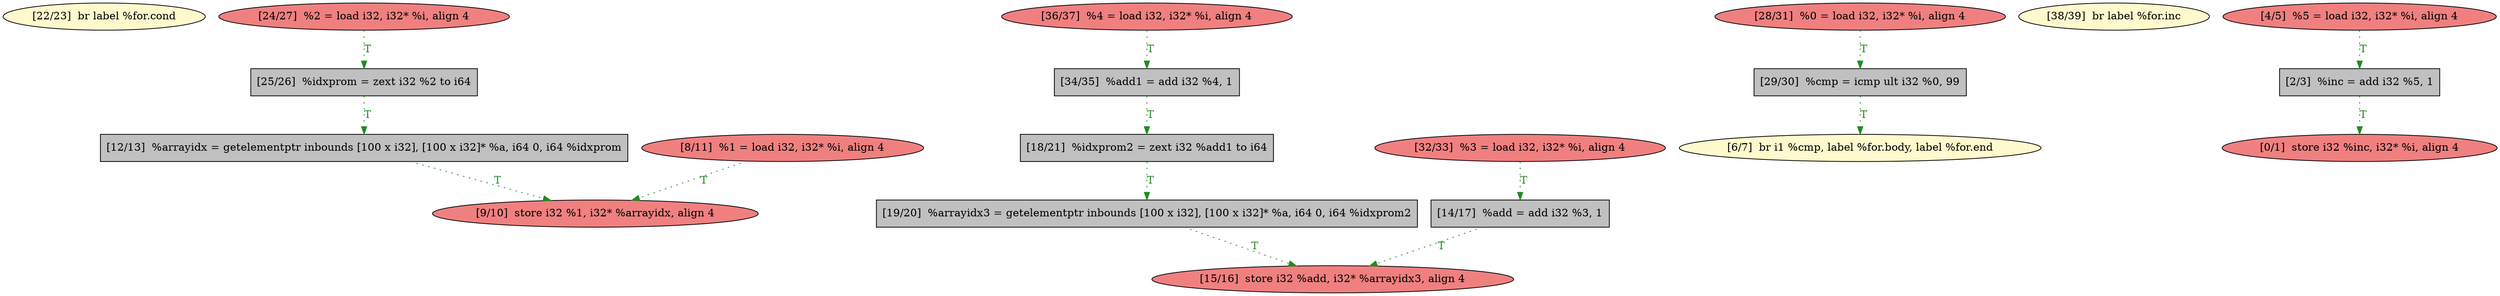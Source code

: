 
digraph G {


node194 [fillcolor=lemonchiffon,label="[22/23]  br label %for.cond",shape=ellipse,style=filled ]
node193 [fillcolor=lightcoral,label="[24/27]  %2 = load i32, i32* %i, align 4",shape=ellipse,style=filled ]
node191 [fillcolor=lightcoral,label="[8/11]  %1 = load i32, i32* %i, align 4",shape=ellipse,style=filled ]
node178 [fillcolor=lightcoral,label="[15/16]  store i32 %add, i32* %arrayidx3, align 4",shape=ellipse,style=filled ]
node187 [fillcolor=lightcoral,label="[28/31]  %0 = load i32, i32* %i, align 4",shape=ellipse,style=filled ]
node175 [fillcolor=lightcoral,label="[9/10]  store i32 %1, i32* %arrayidx, align 4",shape=ellipse,style=filled ]
node179 [fillcolor=lightcoral,label="[32/33]  %3 = load i32, i32* %i, align 4",shape=ellipse,style=filled ]
node176 [fillcolor=lemonchiffon,label="[38/39]  br label %for.inc",shape=ellipse,style=filled ]
node181 [fillcolor=lemonchiffon,label="[6/7]  br i1 %cmp, label %for.body, label %for.end",shape=ellipse,style=filled ]
node192 [fillcolor=lightcoral,label="[36/37]  %4 = load i32, i32* %i, align 4",shape=ellipse,style=filled ]
node182 [fillcolor=grey,label="[34/35]  %add1 = add i32 %4, 1",shape=rectangle,style=filled ]
node177 [fillcolor=grey,label="[19/20]  %arrayidx3 = getelementptr inbounds [100 x i32], [100 x i32]* %a, i64 0, i64 %idxprom2",shape=rectangle,style=filled ]
node183 [fillcolor=grey,label="[25/26]  %idxprom = zext i32 %2 to i64",shape=rectangle,style=filled ]
node184 [fillcolor=lightcoral,label="[0/1]  store i32 %inc, i32* %i, align 4",shape=ellipse,style=filled ]
node185 [fillcolor=lightcoral,label="[4/5]  %5 = load i32, i32* %i, align 4",shape=ellipse,style=filled ]
node180 [fillcolor=grey,label="[2/3]  %inc = add i32 %5, 1",shape=rectangle,style=filled ]
node186 [fillcolor=grey,label="[29/30]  %cmp = icmp ult i32 %0, 99",shape=rectangle,style=filled ]
node190 [fillcolor=grey,label="[12/13]  %arrayidx = getelementptr inbounds [100 x i32], [100 x i32]* %a, i64 0, i64 %idxprom",shape=rectangle,style=filled ]
node188 [fillcolor=grey,label="[18/21]  %idxprom2 = zext i32 %add1 to i64",shape=rectangle,style=filled ]
node189 [fillcolor=grey,label="[14/17]  %add = add i32 %3, 1",shape=rectangle,style=filled ]

node187->node186 [style=dotted,color=forestgreen,label="T",fontcolor=forestgreen ]
node186->node181 [style=dotted,color=forestgreen,label="T",fontcolor=forestgreen ]
node189->node178 [style=dotted,color=forestgreen,label="T",fontcolor=forestgreen ]
node180->node184 [style=dotted,color=forestgreen,label="T",fontcolor=forestgreen ]
node177->node178 [style=dotted,color=forestgreen,label="T",fontcolor=forestgreen ]
node183->node190 [style=dotted,color=forestgreen,label="T",fontcolor=forestgreen ]
node185->node180 [style=dotted,color=forestgreen,label="T",fontcolor=forestgreen ]
node179->node189 [style=dotted,color=forestgreen,label="T",fontcolor=forestgreen ]
node193->node183 [style=dotted,color=forestgreen,label="T",fontcolor=forestgreen ]
node188->node177 [style=dotted,color=forestgreen,label="T",fontcolor=forestgreen ]
node192->node182 [style=dotted,color=forestgreen,label="T",fontcolor=forestgreen ]
node182->node188 [style=dotted,color=forestgreen,label="T",fontcolor=forestgreen ]
node190->node175 [style=dotted,color=forestgreen,label="T",fontcolor=forestgreen ]
node191->node175 [style=dotted,color=forestgreen,label="T",fontcolor=forestgreen ]


}
